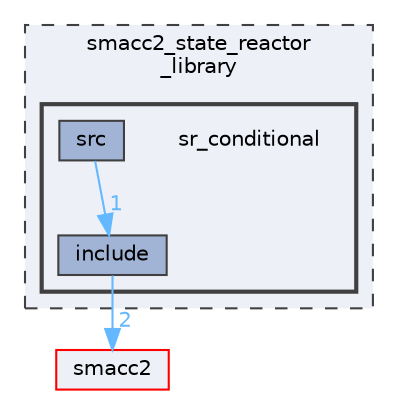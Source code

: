 digraph "smacc2_state_reactor_library/sr_conditional"
{
 // LATEX_PDF_SIZE
  bgcolor="transparent";
  edge [fontname=Helvetica,fontsize=10,labelfontname=Helvetica,labelfontsize=10];
  node [fontname=Helvetica,fontsize=10,shape=box,height=0.2,width=0.4];
  compound=true
  subgraph clusterdir_d6823e15d9aacef9018bbdab929e4f51 {
    graph [ bgcolor="#edf0f7", pencolor="grey25", label="smacc2_state_reactor\l_library", fontname=Helvetica,fontsize=10 style="filled,dashed", URL="dir_d6823e15d9aacef9018bbdab929e4f51.html",tooltip=""]
  subgraph clusterdir_cea80c984bd8d3e82dd86212371321c8 {
    graph [ bgcolor="#edf0f7", pencolor="grey25", label="", fontname=Helvetica,fontsize=10 style="filled,bold", URL="dir_cea80c984bd8d3e82dd86212371321c8.html",tooltip=""]
    dir_cea80c984bd8d3e82dd86212371321c8 [shape=plaintext, label="sr_conditional"];
  dir_453a67c61189d534f54b66b790c53eb7 [label="include", fillcolor="#a2b4d6", color="grey25", style="filled", URL="dir_453a67c61189d534f54b66b790c53eb7.html",tooltip=""];
  dir_b7a3b2eee794b8b253f6eabc2441be16 [label="src", fillcolor="#a2b4d6", color="grey25", style="filled", URL="dir_b7a3b2eee794b8b253f6eabc2441be16.html",tooltip=""];
  }
  }
  dir_ce4c19d6108cf5285f3105ec9cd73bf1 [label="smacc2", fillcolor="#edf0f7", color="red", style="filled", URL="dir_ce4c19d6108cf5285f3105ec9cd73bf1.html",tooltip=""];
  dir_453a67c61189d534f54b66b790c53eb7->dir_ce4c19d6108cf5285f3105ec9cd73bf1 [headlabel="2", labeldistance=1.5 headhref="dir_000027_000043.html" color="steelblue1" fontcolor="steelblue1"];
  dir_b7a3b2eee794b8b253f6eabc2441be16->dir_453a67c61189d534f54b66b790c53eb7 [headlabel="1", labeldistance=1.5 headhref="dir_000067_000027.html" color="steelblue1" fontcolor="steelblue1"];
}

